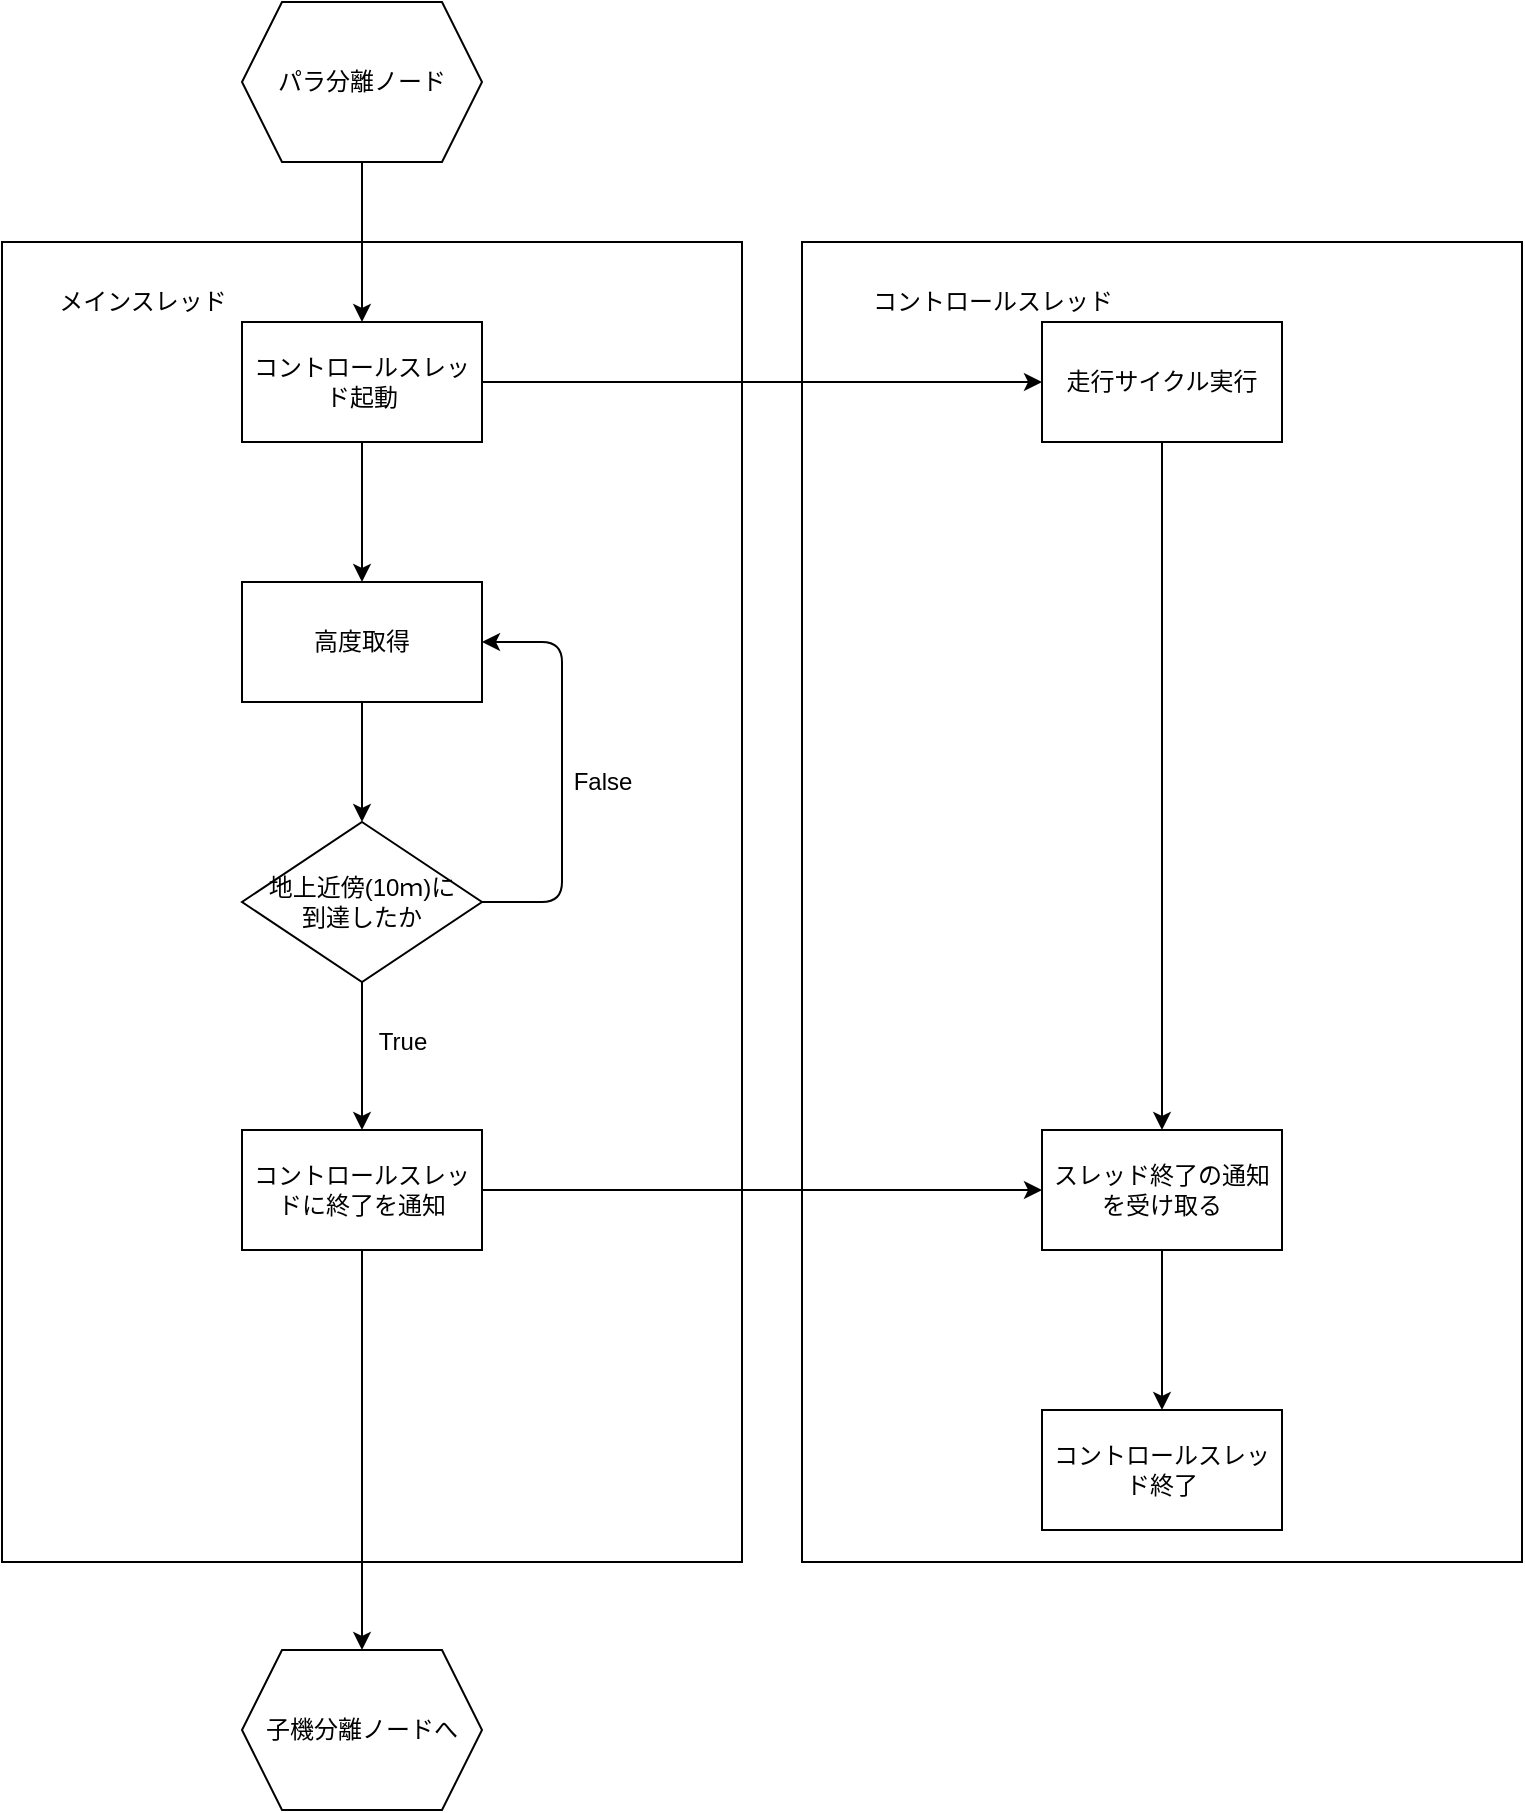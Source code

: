 <mxfile version="12.2.4" pages="1"><diagram id="rECozhZCafd6hzk7jyjk" name="Page-1"><mxGraphModel dx="466" dy="407" grid="1" gridSize="10" guides="1" tooltips="1" connect="1" arrows="1" fold="1" page="1" pageScale="1" pageWidth="827" pageHeight="1169" math="0" shadow="0"><root><mxCell id="0"/><mxCell id="1" parent="0"/><mxCell id="26" value="" style="rounded=0;whiteSpace=wrap;html=1;fillColor=none;" parent="1" vertex="1"><mxGeometry x="480" y="140" width="360" height="660" as="geometry"/></mxCell><mxCell id="25" value="" style="rounded=0;whiteSpace=wrap;html=1;fillColor=none;" parent="1" vertex="1"><mxGeometry x="80" y="140" width="370" height="660" as="geometry"/></mxCell><mxCell id="2" value="" style="edgeStyle=orthogonalEdgeStyle;rounded=0;orthogonalLoop=1;jettySize=auto;html=1;" parent="1" source="3" target="6" edge="1"><mxGeometry relative="1" as="geometry"/></mxCell><mxCell id="3" value="高度取得" style="whiteSpace=wrap;html=1;rounded=0;" parent="1" vertex="1"><mxGeometry x="200" y="310" width="120" height="60" as="geometry"/></mxCell><mxCell id="4" style="edgeStyle=orthogonalEdgeStyle;rounded=1;orthogonalLoop=1;jettySize=auto;html=1;entryX=1;entryY=0.5;entryDx=0;entryDy=0;" parent="1" source="6" target="3" edge="1"><mxGeometry relative="1" as="geometry"><Array as="points"><mxPoint x="360" y="470"/><mxPoint x="360" y="340"/></Array></mxGeometry></mxCell><mxCell id="5" value="" style="edgeStyle=orthogonalEdgeStyle;rounded=0;orthogonalLoop=1;jettySize=auto;html=1;" parent="1" source="6" target="23" edge="1"><mxGeometry relative="1" as="geometry"/></mxCell><mxCell id="6" value="地上近傍(10ｍ)に&lt;br&gt;到達したか" style="rhombus;whiteSpace=wrap;html=1;rounded=0;" parent="1" vertex="1"><mxGeometry x="200" y="430" width="120" height="80" as="geometry"/></mxCell><mxCell id="7" value="False" style="text;html=1;align=center;verticalAlign=middle;resizable=0;points=[];autosize=1;" parent="1" vertex="1"><mxGeometry x="360" y="400" width="40" height="20" as="geometry"/></mxCell><mxCell id="8" value="子機分離ノードへ" style="shape=hexagon;perimeter=hexagonPerimeter2;whiteSpace=wrap;html=1;fixedSize=1;" parent="1" vertex="1"><mxGeometry x="200" y="844" width="120" height="80" as="geometry"/></mxCell><mxCell id="9" value="True" style="text;html=1;align=center;verticalAlign=middle;resizable=0;points=[];autosize=1;" parent="1" vertex="1"><mxGeometry x="260" y="530" width="40" height="20" as="geometry"/></mxCell><mxCell id="10" value="" style="edgeStyle=orthogonalEdgeStyle;rounded=0;orthogonalLoop=1;jettySize=auto;html=1;" parent="1" source="11" edge="1"><mxGeometry relative="1" as="geometry"><mxPoint x="260" y="180" as="targetPoint"/></mxGeometry></mxCell><mxCell id="11" value="パラ分離ノード" style="shape=hexagon;perimeter=hexagonPerimeter2;whiteSpace=wrap;html=1;fixedSize=1;" parent="1" vertex="1"><mxGeometry x="200" y="20" width="120" height="80" as="geometry"/></mxCell><mxCell id="12" value="メインスレッド" style="text;html=1;align=center;verticalAlign=middle;resizable=0;points=[];autosize=1;" parent="1" vertex="1"><mxGeometry x="100" y="160" width="100" height="20" as="geometry"/></mxCell><mxCell id="13" value="" style="edgeStyle=orthogonalEdgeStyle;rounded=0;orthogonalLoop=1;jettySize=auto;html=1;" parent="1" source="14" target="20" edge="1"><mxGeometry relative="1" as="geometry"/></mxCell><mxCell id="14" value="走行サイクル実行" style="whiteSpace=wrap;html=1;" parent="1" vertex="1"><mxGeometry x="600" y="180" width="120" height="60" as="geometry"/></mxCell><mxCell id="15" value="" style="edgeStyle=orthogonalEdgeStyle;rounded=0;orthogonalLoop=1;jettySize=auto;html=1;" parent="1" source="17" target="3" edge="1"><mxGeometry relative="1" as="geometry"/></mxCell><mxCell id="16" value="" style="edgeStyle=orthogonalEdgeStyle;rounded=0;orthogonalLoop=1;jettySize=auto;html=1;entryX=0;entryY=0.5;entryDx=0;entryDy=0;" parent="1" source="17" target="14" edge="1"><mxGeometry relative="1" as="geometry"><mxPoint x="400" y="210" as="targetPoint"/></mxGeometry></mxCell><mxCell id="17" value="コントロールスレッド起動" style="whiteSpace=wrap;html=1;" parent="1" vertex="1"><mxGeometry x="200" y="180" width="120" height="60" as="geometry"/></mxCell><mxCell id="18" value="コントロールスレッド" style="text;html=1;align=center;verticalAlign=middle;resizable=0;points=[];autosize=1;" parent="1" vertex="1"><mxGeometry x="510" y="160" width="130" height="20" as="geometry"/></mxCell><mxCell id="19" value="" style="edgeStyle=orthogonalEdgeStyle;rounded=0;orthogonalLoop=1;jettySize=auto;html=1;" parent="1" source="20" target="24" edge="1"><mxGeometry relative="1" as="geometry"/></mxCell><mxCell id="20" value="スレッド終了の通知を受け取る" style="whiteSpace=wrap;html=1;" parent="1" vertex="1"><mxGeometry x="600" y="584" width="120" height="60" as="geometry"/></mxCell><mxCell id="21" value="" style="edgeStyle=orthogonalEdgeStyle;rounded=0;orthogonalLoop=1;jettySize=auto;html=1;" parent="1" source="23" target="8" edge="1"><mxGeometry relative="1" as="geometry"/></mxCell><mxCell id="22" style="edgeStyle=orthogonalEdgeStyle;rounded=0;orthogonalLoop=1;jettySize=auto;html=1;entryX=0;entryY=0.5;entryDx=0;entryDy=0;" parent="1" source="23" target="20" edge="1"><mxGeometry relative="1" as="geometry"/></mxCell><mxCell id="23" value="コントロールスレッドに終了を通知" style="whiteSpace=wrap;html=1;rounded=0;" parent="1" vertex="1"><mxGeometry x="200" y="584" width="120" height="60" as="geometry"/></mxCell><mxCell id="24" value="コントロールスレッド終了" style="whiteSpace=wrap;html=1;" parent="1" vertex="1"><mxGeometry x="600" y="724" width="120" height="60" as="geometry"/></mxCell></root></mxGraphModel></diagram></mxfile>